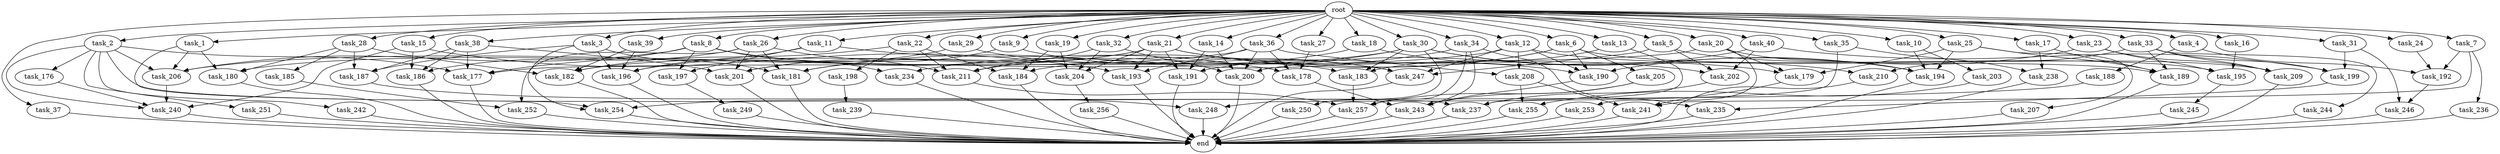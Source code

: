 digraph G {
  root [size="0.000000"];
  task_1 [size="1024.000000"];
  task_2 [size="1024.000000"];
  task_3 [size="1024.000000"];
  task_4 [size="1024.000000"];
  task_5 [size="1024.000000"];
  task_6 [size="1024.000000"];
  task_7 [size="1024.000000"];
  task_8 [size="1024.000000"];
  task_9 [size="1024.000000"];
  task_10 [size="1024.000000"];
  task_11 [size="1024.000000"];
  task_12 [size="1024.000000"];
  task_13 [size="1024.000000"];
  task_14 [size="1024.000000"];
  task_15 [size="1024.000000"];
  task_16 [size="1024.000000"];
  task_17 [size="1024.000000"];
  task_18 [size="1024.000000"];
  task_19 [size="1024.000000"];
  task_20 [size="1024.000000"];
  task_21 [size="1024.000000"];
  task_22 [size="1024.000000"];
  task_23 [size="1024.000000"];
  task_24 [size="1024.000000"];
  task_25 [size="1024.000000"];
  task_26 [size="1024.000000"];
  task_27 [size="1024.000000"];
  task_28 [size="1024.000000"];
  task_29 [size="1024.000000"];
  task_30 [size="1024.000000"];
  task_31 [size="1024.000000"];
  task_32 [size="1024.000000"];
  task_33 [size="1024.000000"];
  task_34 [size="1024.000000"];
  task_35 [size="1024.000000"];
  task_36 [size="1024.000000"];
  task_37 [size="1024.000000"];
  task_38 [size="1024.000000"];
  task_39 [size="1024.000000"];
  task_40 [size="1024.000000"];
  task_176 [size="695784701952.000000"];
  task_177 [size="1460288880640.000000"];
  task_178 [size="386547056640.000000"];
  task_179 [size="695784701952.000000"];
  task_180 [size="670014898176.000000"];
  task_181 [size="2284922601472.000000"];
  task_182 [size="1829656068096.000000"];
  task_183 [size="1812476198912.000000"];
  task_184 [size="1082331758592.000000"];
  task_185 [size="34359738368.000000"];
  task_186 [size="1314259992576.000000"];
  task_187 [size="764504178688.000000"];
  task_188 [size="77309411328.000000"];
  task_189 [size="1013612281856.000000"];
  task_190 [size="2027224563712.000000"];
  task_191 [size="1477468749824.000000"];
  task_192 [size="712964571136.000000"];
  task_193 [size="1932735283200.000000"];
  task_194 [size="1451698946048.000000"];
  task_195 [size="652835028992.000000"];
  task_196 [size="1357209665536.000000"];
  task_197 [size="455266533376.000000"];
  task_198 [size="695784701952.000000"];
  task_199 [size="807453851648.000000"];
  task_200 [size="867583393792.000000"];
  task_201 [size="2010044694528.000000"];
  task_202 [size="2027224563712.000000"];
  task_203 [size="137438953472.000000"];
  task_204 [size="970662608896.000000"];
  task_205 [size="309237645312.000000"];
  task_206 [size="2233382993920.000000"];
  task_207 [size="309237645312.000000"];
  task_208 [size="764504178688.000000"];
  task_209 [size="1245540515840.000000"];
  task_210 [size="773094113280.000000"];
  task_211 [size="1846835937280.000000"];
  task_234 [size="498216206336.000000"];
  task_235 [size="730144440320.000000"];
  task_236 [size="420906795008.000000"];
  task_237 [size="1468878815232.000000"];
  task_238 [size="292057776128.000000"];
  task_239 [size="309237645312.000000"];
  task_240 [size="2491081031680.000000"];
  task_241 [size="575525617664.000000"];
  task_242 [size="695784701952.000000"];
  task_243 [size="1279900254208.000000"];
  task_244 [size="77309411328.000000"];
  task_245 [size="137438953472.000000"];
  task_246 [size="730144440320.000000"];
  task_247 [size="2181843386368.000000"];
  task_248 [size="249108103168.000000"];
  task_249 [size="420906795008.000000"];
  task_250 [size="695784701952.000000"];
  task_251 [size="695784701952.000000"];
  task_252 [size="455266533376.000000"];
  task_253 [size="309237645312.000000"];
  task_254 [size="1254130450432.000000"];
  task_255 [size="773094113280.000000"];
  task_256 [size="77309411328.000000"];
  task_257 [size="1932735283200.000000"];
  end [size="0.000000"];

  root -> task_1 [size="1.000000"];
  root -> task_2 [size="1.000000"];
  root -> task_3 [size="1.000000"];
  root -> task_4 [size="1.000000"];
  root -> task_5 [size="1.000000"];
  root -> task_6 [size="1.000000"];
  root -> task_7 [size="1.000000"];
  root -> task_8 [size="1.000000"];
  root -> task_9 [size="1.000000"];
  root -> task_10 [size="1.000000"];
  root -> task_11 [size="1.000000"];
  root -> task_12 [size="1.000000"];
  root -> task_13 [size="1.000000"];
  root -> task_14 [size="1.000000"];
  root -> task_15 [size="1.000000"];
  root -> task_16 [size="1.000000"];
  root -> task_17 [size="1.000000"];
  root -> task_18 [size="1.000000"];
  root -> task_19 [size="1.000000"];
  root -> task_20 [size="1.000000"];
  root -> task_21 [size="1.000000"];
  root -> task_22 [size="1.000000"];
  root -> task_23 [size="1.000000"];
  root -> task_24 [size="1.000000"];
  root -> task_25 [size="1.000000"];
  root -> task_26 [size="1.000000"];
  root -> task_27 [size="1.000000"];
  root -> task_28 [size="1.000000"];
  root -> task_29 [size="1.000000"];
  root -> task_30 [size="1.000000"];
  root -> task_31 [size="1.000000"];
  root -> task_32 [size="1.000000"];
  root -> task_33 [size="1.000000"];
  root -> task_34 [size="1.000000"];
  root -> task_35 [size="1.000000"];
  root -> task_36 [size="1.000000"];
  root -> task_37 [size="1.000000"];
  root -> task_38 [size="1.000000"];
  root -> task_39 [size="1.000000"];
  root -> task_40 [size="1.000000"];
  task_1 -> task_180 [size="411041792.000000"];
  task_1 -> task_206 [size="411041792.000000"];
  task_1 -> task_254 [size="411041792.000000"];
  task_2 -> task_176 [size="679477248.000000"];
  task_2 -> task_177 [size="679477248.000000"];
  task_2 -> task_206 [size="679477248.000000"];
  task_2 -> task_237 [size="679477248.000000"];
  task_2 -> task_240 [size="679477248.000000"];
  task_2 -> task_242 [size="679477248.000000"];
  task_2 -> task_251 [size="679477248.000000"];
  task_3 -> task_181 [size="679477248.000000"];
  task_3 -> task_187 [size="679477248.000000"];
  task_3 -> task_196 [size="679477248.000000"];
  task_3 -> task_254 [size="679477248.000000"];
  task_4 -> task_188 [size="75497472.000000"];
  task_4 -> task_192 [size="75497472.000000"];
  task_5 -> task_202 [size="838860800.000000"];
  task_5 -> task_209 [size="838860800.000000"];
  task_5 -> task_247 [size="838860800.000000"];
  task_6 -> task_184 [size="301989888.000000"];
  task_6 -> task_190 [size="301989888.000000"];
  task_6 -> task_191 [size="301989888.000000"];
  task_6 -> task_195 [size="301989888.000000"];
  task_6 -> task_205 [size="301989888.000000"];
  task_7 -> task_192 [size="411041792.000000"];
  task_7 -> task_236 [size="411041792.000000"];
  task_7 -> task_241 [size="411041792.000000"];
  task_8 -> task_177 [size="411041792.000000"];
  task_8 -> task_183 [size="411041792.000000"];
  task_8 -> task_197 [size="411041792.000000"];
  task_8 -> task_206 [size="411041792.000000"];
  task_8 -> task_234 [size="411041792.000000"];
  task_9 -> task_201 [size="679477248.000000"];
  task_9 -> task_247 [size="679477248.000000"];
  task_10 -> task_194 [size="134217728.000000"];
  task_10 -> task_203 [size="134217728.000000"];
  task_11 -> task_178 [size="33554432.000000"];
  task_11 -> task_196 [size="33554432.000000"];
  task_11 -> task_197 [size="33554432.000000"];
  task_12 -> task_182 [size="536870912.000000"];
  task_12 -> task_189 [size="536870912.000000"];
  task_12 -> task_190 [size="536870912.000000"];
  task_12 -> task_208 [size="536870912.000000"];
  task_12 -> task_247 [size="536870912.000000"];
  task_13 -> task_183 [size="679477248.000000"];
  task_13 -> task_237 [size="679477248.000000"];
  task_14 -> task_191 [size="301989888.000000"];
  task_14 -> task_200 [size="301989888.000000"];
  task_15 -> task_186 [size="838860800.000000"];
  task_15 -> task_193 [size="838860800.000000"];
  task_15 -> task_240 [size="838860800.000000"];
  task_16 -> task_195 [size="33554432.000000"];
  task_17 -> task_189 [size="75497472.000000"];
  task_17 -> task_238 [size="75497472.000000"];
  task_18 -> task_179 [size="75497472.000000"];
  task_18 -> task_234 [size="75497472.000000"];
  task_19 -> task_184 [size="75497472.000000"];
  task_19 -> task_204 [size="75497472.000000"];
  task_20 -> task_177 [size="301989888.000000"];
  task_20 -> task_179 [size="301989888.000000"];
  task_20 -> task_194 [size="301989888.000000"];
  task_20 -> task_253 [size="301989888.000000"];
  task_21 -> task_181 [size="838860800.000000"];
  task_21 -> task_190 [size="838860800.000000"];
  task_21 -> task_191 [size="838860800.000000"];
  task_21 -> task_193 [size="838860800.000000"];
  task_21 -> task_201 [size="838860800.000000"];
  task_21 -> task_202 [size="838860800.000000"];
  task_21 -> task_204 [size="838860800.000000"];
  task_22 -> task_182 [size="679477248.000000"];
  task_22 -> task_184 [size="679477248.000000"];
  task_22 -> task_198 [size="679477248.000000"];
  task_22 -> task_211 [size="679477248.000000"];
  task_23 -> task_190 [size="301989888.000000"];
  task_23 -> task_195 [size="301989888.000000"];
  task_23 -> task_209 [size="301989888.000000"];
  task_24 -> task_192 [size="209715200.000000"];
  task_25 -> task_179 [size="301989888.000000"];
  task_25 -> task_189 [size="301989888.000000"];
  task_25 -> task_194 [size="301989888.000000"];
  task_25 -> task_207 [size="301989888.000000"];
  task_26 -> task_181 [size="411041792.000000"];
  task_26 -> task_186 [size="411041792.000000"];
  task_26 -> task_201 [size="411041792.000000"];
  task_26 -> task_211 [size="411041792.000000"];
  task_26 -> task_252 [size="411041792.000000"];
  task_27 -> task_178 [size="134217728.000000"];
  task_28 -> task_180 [size="33554432.000000"];
  task_28 -> task_182 [size="33554432.000000"];
  task_28 -> task_185 [size="33554432.000000"];
  task_28 -> task_187 [size="33554432.000000"];
  task_29 -> task_196 [size="75497472.000000"];
  task_29 -> task_247 [size="75497472.000000"];
  task_30 -> task_183 [size="679477248.000000"];
  task_30 -> task_194 [size="679477248.000000"];
  task_30 -> task_206 [size="679477248.000000"];
  task_30 -> task_210 [size="679477248.000000"];
  task_30 -> task_211 [size="679477248.000000"];
  task_30 -> task_250 [size="679477248.000000"];
  task_31 -> task_199 [size="411041792.000000"];
  task_31 -> task_246 [size="411041792.000000"];
  task_32 -> task_200 [size="33554432.000000"];
  task_32 -> task_204 [size="33554432.000000"];
  task_32 -> task_211 [size="33554432.000000"];
  task_33 -> task_189 [size="75497472.000000"];
  task_33 -> task_199 [size="75497472.000000"];
  task_33 -> task_209 [size="75497472.000000"];
  task_33 -> task_210 [size="75497472.000000"];
  task_33 -> task_244 [size="75497472.000000"];
  task_34 -> task_181 [size="301989888.000000"];
  task_34 -> task_235 [size="301989888.000000"];
  task_34 -> task_243 [size="301989888.000000"];
  task_34 -> task_257 [size="301989888.000000"];
  task_35 -> task_238 [size="209715200.000000"];
  task_35 -> task_248 [size="209715200.000000"];
  task_36 -> task_178 [size="209715200.000000"];
  task_36 -> task_180 [size="209715200.000000"];
  task_36 -> task_193 [size="209715200.000000"];
  task_36 -> task_200 [size="209715200.000000"];
  task_36 -> task_208 [size="209715200.000000"];
  task_37 -> end [size="1.000000"];
  task_38 -> task_177 [size="33554432.000000"];
  task_38 -> task_186 [size="33554432.000000"];
  task_38 -> task_187 [size="33554432.000000"];
  task_38 -> task_201 [size="33554432.000000"];
  task_39 -> task_182 [size="536870912.000000"];
  task_39 -> task_196 [size="536870912.000000"];
  task_40 -> task_199 [size="301989888.000000"];
  task_40 -> task_200 [size="301989888.000000"];
  task_40 -> task_202 [size="301989888.000000"];
  task_176 -> task_240 [size="75497472.000000"];
  task_177 -> end [size="1.000000"];
  task_178 -> task_243 [size="33554432.000000"];
  task_179 -> task_241 [size="75497472.000000"];
  task_180 -> end [size="1.000000"];
  task_181 -> end [size="1.000000"];
  task_182 -> end [size="1.000000"];
  task_183 -> task_257 [size="209715200.000000"];
  task_184 -> end [size="1.000000"];
  task_185 -> task_252 [size="33554432.000000"];
  task_186 -> end [size="1.000000"];
  task_187 -> task_248 [size="33554432.000000"];
  task_188 -> task_254 [size="134217728.000000"];
  task_189 -> end [size="1.000000"];
  task_190 -> task_243 [size="75497472.000000"];
  task_191 -> end [size="1.000000"];
  task_192 -> task_246 [size="301989888.000000"];
  task_193 -> end [size="1.000000"];
  task_194 -> end [size="1.000000"];
  task_195 -> task_245 [size="134217728.000000"];
  task_196 -> end [size="1.000000"];
  task_197 -> task_249 [size="411041792.000000"];
  task_198 -> task_239 [size="301989888.000000"];
  task_199 -> task_235 [size="411041792.000000"];
  task_200 -> end [size="1.000000"];
  task_201 -> end [size="1.000000"];
  task_202 -> task_237 [size="75497472.000000"];
  task_203 -> task_255 [size="679477248.000000"];
  task_204 -> task_256 [size="75497472.000000"];
  task_205 -> task_243 [size="838860800.000000"];
  task_205 -> task_257 [size="838860800.000000"];
  task_206 -> task_240 [size="838860800.000000"];
  task_207 -> end [size="1.000000"];
  task_208 -> task_241 [size="75497472.000000"];
  task_208 -> task_255 [size="75497472.000000"];
  task_209 -> end [size="1.000000"];
  task_210 -> end [size="1.000000"];
  task_211 -> task_257 [size="536870912.000000"];
  task_234 -> end [size="1.000000"];
  task_235 -> end [size="1.000000"];
  task_236 -> end [size="1.000000"];
  task_237 -> end [size="1.000000"];
  task_238 -> end [size="1.000000"];
  task_239 -> end [size="1.000000"];
  task_240 -> end [size="1.000000"];
  task_241 -> end [size="1.000000"];
  task_242 -> end [size="1.000000"];
  task_243 -> end [size="1.000000"];
  task_244 -> end [size="1.000000"];
  task_245 -> end [size="1.000000"];
  task_246 -> end [size="1.000000"];
  task_247 -> end [size="1.000000"];
  task_248 -> end [size="1.000000"];
  task_249 -> end [size="1.000000"];
  task_250 -> end [size="1.000000"];
  task_251 -> end [size="1.000000"];
  task_252 -> end [size="1.000000"];
  task_253 -> end [size="1.000000"];
  task_254 -> end [size="1.000000"];
  task_255 -> end [size="1.000000"];
  task_256 -> end [size="1.000000"];
  task_257 -> end [size="1.000000"];
}
